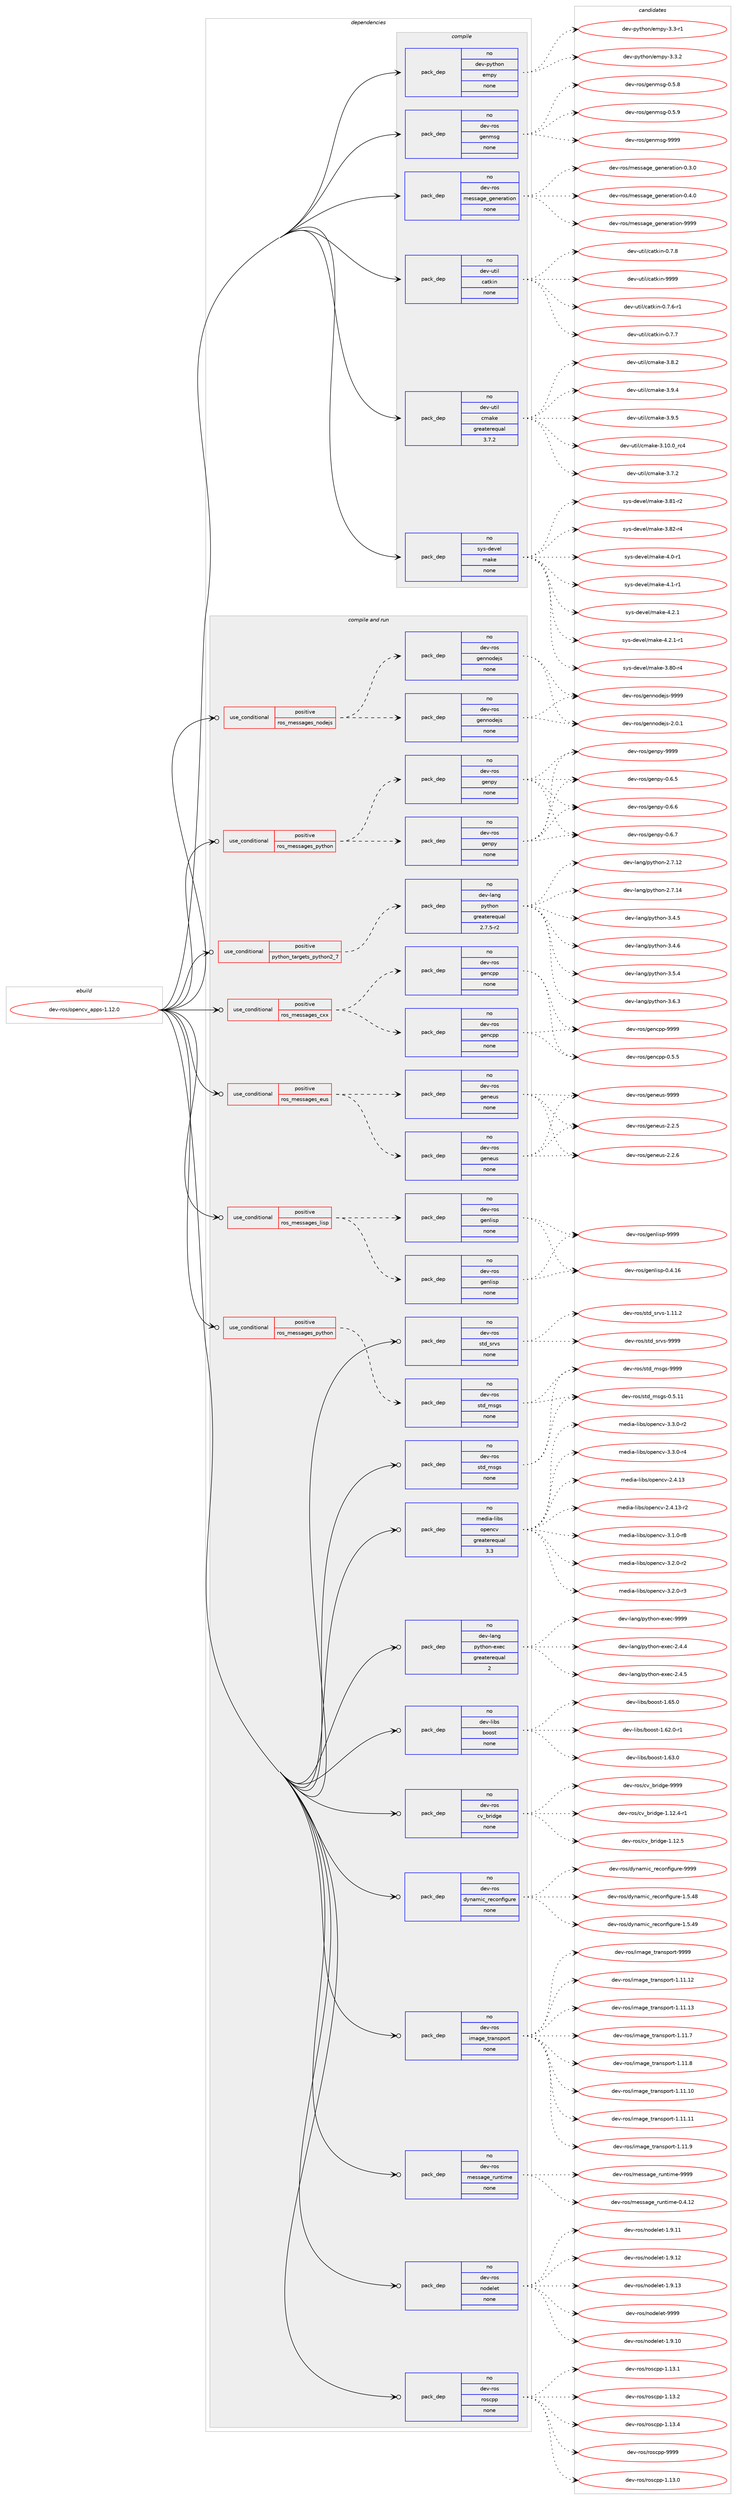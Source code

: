 digraph prolog {

# *************
# Graph options
# *************

newrank=true;
concentrate=true;
compound=true;
graph [rankdir=LR,fontname=Helvetica,fontsize=10,ranksep=1.5];#, ranksep=2.5, nodesep=0.2];
edge  [arrowhead=vee];
node  [fontname=Helvetica,fontsize=10];

# **********
# The ebuild
# **********

subgraph cluster_leftcol {
color=gray;
rank=same;
label=<<i>ebuild</i>>;
id [label="dev-ros/opencv_apps-1.12.0", color=red, width=4, href="../dev-ros/opencv_apps-1.12.0.svg"];
}

# ****************
# The dependencies
# ****************

subgraph cluster_midcol {
color=gray;
label=<<i>dependencies</i>>;
subgraph cluster_compile {
fillcolor="#eeeeee";
style=filled;
label=<<i>compile</i>>;
subgraph pack155883 {
dependency205894 [label=<<TABLE BORDER="0" CELLBORDER="1" CELLSPACING="0" CELLPADDING="4" WIDTH="220"><TR><TD ROWSPAN="6" CELLPADDING="30">pack_dep</TD></TR><TR><TD WIDTH="110">no</TD></TR><TR><TD>dev-python</TD></TR><TR><TD>empy</TD></TR><TR><TD>none</TD></TR><TR><TD></TD></TR></TABLE>>, shape=none, color=blue];
}
id:e -> dependency205894:w [weight=20,style="solid",arrowhead="vee"];
subgraph pack155884 {
dependency205895 [label=<<TABLE BORDER="0" CELLBORDER="1" CELLSPACING="0" CELLPADDING="4" WIDTH="220"><TR><TD ROWSPAN="6" CELLPADDING="30">pack_dep</TD></TR><TR><TD WIDTH="110">no</TD></TR><TR><TD>dev-ros</TD></TR><TR><TD>genmsg</TD></TR><TR><TD>none</TD></TR><TR><TD></TD></TR></TABLE>>, shape=none, color=blue];
}
id:e -> dependency205895:w [weight=20,style="solid",arrowhead="vee"];
subgraph pack155885 {
dependency205896 [label=<<TABLE BORDER="0" CELLBORDER="1" CELLSPACING="0" CELLPADDING="4" WIDTH="220"><TR><TD ROWSPAN="6" CELLPADDING="30">pack_dep</TD></TR><TR><TD WIDTH="110">no</TD></TR><TR><TD>dev-ros</TD></TR><TR><TD>message_generation</TD></TR><TR><TD>none</TD></TR><TR><TD></TD></TR></TABLE>>, shape=none, color=blue];
}
id:e -> dependency205896:w [weight=20,style="solid",arrowhead="vee"];
subgraph pack155886 {
dependency205897 [label=<<TABLE BORDER="0" CELLBORDER="1" CELLSPACING="0" CELLPADDING="4" WIDTH="220"><TR><TD ROWSPAN="6" CELLPADDING="30">pack_dep</TD></TR><TR><TD WIDTH="110">no</TD></TR><TR><TD>dev-util</TD></TR><TR><TD>catkin</TD></TR><TR><TD>none</TD></TR><TR><TD></TD></TR></TABLE>>, shape=none, color=blue];
}
id:e -> dependency205897:w [weight=20,style="solid",arrowhead="vee"];
subgraph pack155887 {
dependency205898 [label=<<TABLE BORDER="0" CELLBORDER="1" CELLSPACING="0" CELLPADDING="4" WIDTH="220"><TR><TD ROWSPAN="6" CELLPADDING="30">pack_dep</TD></TR><TR><TD WIDTH="110">no</TD></TR><TR><TD>dev-util</TD></TR><TR><TD>cmake</TD></TR><TR><TD>greaterequal</TD></TR><TR><TD>3.7.2</TD></TR></TABLE>>, shape=none, color=blue];
}
id:e -> dependency205898:w [weight=20,style="solid",arrowhead="vee"];
subgraph pack155888 {
dependency205899 [label=<<TABLE BORDER="0" CELLBORDER="1" CELLSPACING="0" CELLPADDING="4" WIDTH="220"><TR><TD ROWSPAN="6" CELLPADDING="30">pack_dep</TD></TR><TR><TD WIDTH="110">no</TD></TR><TR><TD>sys-devel</TD></TR><TR><TD>make</TD></TR><TR><TD>none</TD></TR><TR><TD></TD></TR></TABLE>>, shape=none, color=blue];
}
id:e -> dependency205899:w [weight=20,style="solid",arrowhead="vee"];
}
subgraph cluster_compileandrun {
fillcolor="#eeeeee";
style=filled;
label=<<i>compile and run</i>>;
subgraph cond46024 {
dependency205900 [label=<<TABLE BORDER="0" CELLBORDER="1" CELLSPACING="0" CELLPADDING="4"><TR><TD ROWSPAN="3" CELLPADDING="10">use_conditional</TD></TR><TR><TD>positive</TD></TR><TR><TD>python_targets_python2_7</TD></TR></TABLE>>, shape=none, color=red];
subgraph pack155889 {
dependency205901 [label=<<TABLE BORDER="0" CELLBORDER="1" CELLSPACING="0" CELLPADDING="4" WIDTH="220"><TR><TD ROWSPAN="6" CELLPADDING="30">pack_dep</TD></TR><TR><TD WIDTH="110">no</TD></TR><TR><TD>dev-lang</TD></TR><TR><TD>python</TD></TR><TR><TD>greaterequal</TD></TR><TR><TD>2.7.5-r2</TD></TR></TABLE>>, shape=none, color=blue];
}
dependency205900:e -> dependency205901:w [weight=20,style="dashed",arrowhead="vee"];
}
id:e -> dependency205900:w [weight=20,style="solid",arrowhead="odotvee"];
subgraph cond46025 {
dependency205902 [label=<<TABLE BORDER="0" CELLBORDER="1" CELLSPACING="0" CELLPADDING="4"><TR><TD ROWSPAN="3" CELLPADDING="10">use_conditional</TD></TR><TR><TD>positive</TD></TR><TR><TD>ros_messages_cxx</TD></TR></TABLE>>, shape=none, color=red];
subgraph pack155890 {
dependency205903 [label=<<TABLE BORDER="0" CELLBORDER="1" CELLSPACING="0" CELLPADDING="4" WIDTH="220"><TR><TD ROWSPAN="6" CELLPADDING="30">pack_dep</TD></TR><TR><TD WIDTH="110">no</TD></TR><TR><TD>dev-ros</TD></TR><TR><TD>gencpp</TD></TR><TR><TD>none</TD></TR><TR><TD></TD></TR></TABLE>>, shape=none, color=blue];
}
dependency205902:e -> dependency205903:w [weight=20,style="dashed",arrowhead="vee"];
subgraph pack155891 {
dependency205904 [label=<<TABLE BORDER="0" CELLBORDER="1" CELLSPACING="0" CELLPADDING="4" WIDTH="220"><TR><TD ROWSPAN="6" CELLPADDING="30">pack_dep</TD></TR><TR><TD WIDTH="110">no</TD></TR><TR><TD>dev-ros</TD></TR><TR><TD>gencpp</TD></TR><TR><TD>none</TD></TR><TR><TD></TD></TR></TABLE>>, shape=none, color=blue];
}
dependency205902:e -> dependency205904:w [weight=20,style="dashed",arrowhead="vee"];
}
id:e -> dependency205902:w [weight=20,style="solid",arrowhead="odotvee"];
subgraph cond46026 {
dependency205905 [label=<<TABLE BORDER="0" CELLBORDER="1" CELLSPACING="0" CELLPADDING="4"><TR><TD ROWSPAN="3" CELLPADDING="10">use_conditional</TD></TR><TR><TD>positive</TD></TR><TR><TD>ros_messages_eus</TD></TR></TABLE>>, shape=none, color=red];
subgraph pack155892 {
dependency205906 [label=<<TABLE BORDER="0" CELLBORDER="1" CELLSPACING="0" CELLPADDING="4" WIDTH="220"><TR><TD ROWSPAN="6" CELLPADDING="30">pack_dep</TD></TR><TR><TD WIDTH="110">no</TD></TR><TR><TD>dev-ros</TD></TR><TR><TD>geneus</TD></TR><TR><TD>none</TD></TR><TR><TD></TD></TR></TABLE>>, shape=none, color=blue];
}
dependency205905:e -> dependency205906:w [weight=20,style="dashed",arrowhead="vee"];
subgraph pack155893 {
dependency205907 [label=<<TABLE BORDER="0" CELLBORDER="1" CELLSPACING="0" CELLPADDING="4" WIDTH="220"><TR><TD ROWSPAN="6" CELLPADDING="30">pack_dep</TD></TR><TR><TD WIDTH="110">no</TD></TR><TR><TD>dev-ros</TD></TR><TR><TD>geneus</TD></TR><TR><TD>none</TD></TR><TR><TD></TD></TR></TABLE>>, shape=none, color=blue];
}
dependency205905:e -> dependency205907:w [weight=20,style="dashed",arrowhead="vee"];
}
id:e -> dependency205905:w [weight=20,style="solid",arrowhead="odotvee"];
subgraph cond46027 {
dependency205908 [label=<<TABLE BORDER="0" CELLBORDER="1" CELLSPACING="0" CELLPADDING="4"><TR><TD ROWSPAN="3" CELLPADDING="10">use_conditional</TD></TR><TR><TD>positive</TD></TR><TR><TD>ros_messages_lisp</TD></TR></TABLE>>, shape=none, color=red];
subgraph pack155894 {
dependency205909 [label=<<TABLE BORDER="0" CELLBORDER="1" CELLSPACING="0" CELLPADDING="4" WIDTH="220"><TR><TD ROWSPAN="6" CELLPADDING="30">pack_dep</TD></TR><TR><TD WIDTH="110">no</TD></TR><TR><TD>dev-ros</TD></TR><TR><TD>genlisp</TD></TR><TR><TD>none</TD></TR><TR><TD></TD></TR></TABLE>>, shape=none, color=blue];
}
dependency205908:e -> dependency205909:w [weight=20,style="dashed",arrowhead="vee"];
subgraph pack155895 {
dependency205910 [label=<<TABLE BORDER="0" CELLBORDER="1" CELLSPACING="0" CELLPADDING="4" WIDTH="220"><TR><TD ROWSPAN="6" CELLPADDING="30">pack_dep</TD></TR><TR><TD WIDTH="110">no</TD></TR><TR><TD>dev-ros</TD></TR><TR><TD>genlisp</TD></TR><TR><TD>none</TD></TR><TR><TD></TD></TR></TABLE>>, shape=none, color=blue];
}
dependency205908:e -> dependency205910:w [weight=20,style="dashed",arrowhead="vee"];
}
id:e -> dependency205908:w [weight=20,style="solid",arrowhead="odotvee"];
subgraph cond46028 {
dependency205911 [label=<<TABLE BORDER="0" CELLBORDER="1" CELLSPACING="0" CELLPADDING="4"><TR><TD ROWSPAN="3" CELLPADDING="10">use_conditional</TD></TR><TR><TD>positive</TD></TR><TR><TD>ros_messages_nodejs</TD></TR></TABLE>>, shape=none, color=red];
subgraph pack155896 {
dependency205912 [label=<<TABLE BORDER="0" CELLBORDER="1" CELLSPACING="0" CELLPADDING="4" WIDTH="220"><TR><TD ROWSPAN="6" CELLPADDING="30">pack_dep</TD></TR><TR><TD WIDTH="110">no</TD></TR><TR><TD>dev-ros</TD></TR><TR><TD>gennodejs</TD></TR><TR><TD>none</TD></TR><TR><TD></TD></TR></TABLE>>, shape=none, color=blue];
}
dependency205911:e -> dependency205912:w [weight=20,style="dashed",arrowhead="vee"];
subgraph pack155897 {
dependency205913 [label=<<TABLE BORDER="0" CELLBORDER="1" CELLSPACING="0" CELLPADDING="4" WIDTH="220"><TR><TD ROWSPAN="6" CELLPADDING="30">pack_dep</TD></TR><TR><TD WIDTH="110">no</TD></TR><TR><TD>dev-ros</TD></TR><TR><TD>gennodejs</TD></TR><TR><TD>none</TD></TR><TR><TD></TD></TR></TABLE>>, shape=none, color=blue];
}
dependency205911:e -> dependency205913:w [weight=20,style="dashed",arrowhead="vee"];
}
id:e -> dependency205911:w [weight=20,style="solid",arrowhead="odotvee"];
subgraph cond46029 {
dependency205914 [label=<<TABLE BORDER="0" CELLBORDER="1" CELLSPACING="0" CELLPADDING="4"><TR><TD ROWSPAN="3" CELLPADDING="10">use_conditional</TD></TR><TR><TD>positive</TD></TR><TR><TD>ros_messages_python</TD></TR></TABLE>>, shape=none, color=red];
subgraph pack155898 {
dependency205915 [label=<<TABLE BORDER="0" CELLBORDER="1" CELLSPACING="0" CELLPADDING="4" WIDTH="220"><TR><TD ROWSPAN="6" CELLPADDING="30">pack_dep</TD></TR><TR><TD WIDTH="110">no</TD></TR><TR><TD>dev-ros</TD></TR><TR><TD>genpy</TD></TR><TR><TD>none</TD></TR><TR><TD></TD></TR></TABLE>>, shape=none, color=blue];
}
dependency205914:e -> dependency205915:w [weight=20,style="dashed",arrowhead="vee"];
subgraph pack155899 {
dependency205916 [label=<<TABLE BORDER="0" CELLBORDER="1" CELLSPACING="0" CELLPADDING="4" WIDTH="220"><TR><TD ROWSPAN="6" CELLPADDING="30">pack_dep</TD></TR><TR><TD WIDTH="110">no</TD></TR><TR><TD>dev-ros</TD></TR><TR><TD>genpy</TD></TR><TR><TD>none</TD></TR><TR><TD></TD></TR></TABLE>>, shape=none, color=blue];
}
dependency205914:e -> dependency205916:w [weight=20,style="dashed",arrowhead="vee"];
}
id:e -> dependency205914:w [weight=20,style="solid",arrowhead="odotvee"];
subgraph cond46030 {
dependency205917 [label=<<TABLE BORDER="0" CELLBORDER="1" CELLSPACING="0" CELLPADDING="4"><TR><TD ROWSPAN="3" CELLPADDING="10">use_conditional</TD></TR><TR><TD>positive</TD></TR><TR><TD>ros_messages_python</TD></TR></TABLE>>, shape=none, color=red];
subgraph pack155900 {
dependency205918 [label=<<TABLE BORDER="0" CELLBORDER="1" CELLSPACING="0" CELLPADDING="4" WIDTH="220"><TR><TD ROWSPAN="6" CELLPADDING="30">pack_dep</TD></TR><TR><TD WIDTH="110">no</TD></TR><TR><TD>dev-ros</TD></TR><TR><TD>std_msgs</TD></TR><TR><TD>none</TD></TR><TR><TD></TD></TR></TABLE>>, shape=none, color=blue];
}
dependency205917:e -> dependency205918:w [weight=20,style="dashed",arrowhead="vee"];
}
id:e -> dependency205917:w [weight=20,style="solid",arrowhead="odotvee"];
subgraph pack155901 {
dependency205919 [label=<<TABLE BORDER="0" CELLBORDER="1" CELLSPACING="0" CELLPADDING="4" WIDTH="220"><TR><TD ROWSPAN="6" CELLPADDING="30">pack_dep</TD></TR><TR><TD WIDTH="110">no</TD></TR><TR><TD>dev-lang</TD></TR><TR><TD>python-exec</TD></TR><TR><TD>greaterequal</TD></TR><TR><TD>2</TD></TR></TABLE>>, shape=none, color=blue];
}
id:e -> dependency205919:w [weight=20,style="solid",arrowhead="odotvee"];
subgraph pack155902 {
dependency205920 [label=<<TABLE BORDER="0" CELLBORDER="1" CELLSPACING="0" CELLPADDING="4" WIDTH="220"><TR><TD ROWSPAN="6" CELLPADDING="30">pack_dep</TD></TR><TR><TD WIDTH="110">no</TD></TR><TR><TD>dev-libs</TD></TR><TR><TD>boost</TD></TR><TR><TD>none</TD></TR><TR><TD></TD></TR></TABLE>>, shape=none, color=blue];
}
id:e -> dependency205920:w [weight=20,style="solid",arrowhead="odotvee"];
subgraph pack155903 {
dependency205921 [label=<<TABLE BORDER="0" CELLBORDER="1" CELLSPACING="0" CELLPADDING="4" WIDTH="220"><TR><TD ROWSPAN="6" CELLPADDING="30">pack_dep</TD></TR><TR><TD WIDTH="110">no</TD></TR><TR><TD>dev-ros</TD></TR><TR><TD>cv_bridge</TD></TR><TR><TD>none</TD></TR><TR><TD></TD></TR></TABLE>>, shape=none, color=blue];
}
id:e -> dependency205921:w [weight=20,style="solid",arrowhead="odotvee"];
subgraph pack155904 {
dependency205922 [label=<<TABLE BORDER="0" CELLBORDER="1" CELLSPACING="0" CELLPADDING="4" WIDTH="220"><TR><TD ROWSPAN="6" CELLPADDING="30">pack_dep</TD></TR><TR><TD WIDTH="110">no</TD></TR><TR><TD>dev-ros</TD></TR><TR><TD>dynamic_reconfigure</TD></TR><TR><TD>none</TD></TR><TR><TD></TD></TR></TABLE>>, shape=none, color=blue];
}
id:e -> dependency205922:w [weight=20,style="solid",arrowhead="odotvee"];
subgraph pack155905 {
dependency205923 [label=<<TABLE BORDER="0" CELLBORDER="1" CELLSPACING="0" CELLPADDING="4" WIDTH="220"><TR><TD ROWSPAN="6" CELLPADDING="30">pack_dep</TD></TR><TR><TD WIDTH="110">no</TD></TR><TR><TD>dev-ros</TD></TR><TR><TD>image_transport</TD></TR><TR><TD>none</TD></TR><TR><TD></TD></TR></TABLE>>, shape=none, color=blue];
}
id:e -> dependency205923:w [weight=20,style="solid",arrowhead="odotvee"];
subgraph pack155906 {
dependency205924 [label=<<TABLE BORDER="0" CELLBORDER="1" CELLSPACING="0" CELLPADDING="4" WIDTH="220"><TR><TD ROWSPAN="6" CELLPADDING="30">pack_dep</TD></TR><TR><TD WIDTH="110">no</TD></TR><TR><TD>dev-ros</TD></TR><TR><TD>message_runtime</TD></TR><TR><TD>none</TD></TR><TR><TD></TD></TR></TABLE>>, shape=none, color=blue];
}
id:e -> dependency205924:w [weight=20,style="solid",arrowhead="odotvee"];
subgraph pack155907 {
dependency205925 [label=<<TABLE BORDER="0" CELLBORDER="1" CELLSPACING="0" CELLPADDING="4" WIDTH="220"><TR><TD ROWSPAN="6" CELLPADDING="30">pack_dep</TD></TR><TR><TD WIDTH="110">no</TD></TR><TR><TD>dev-ros</TD></TR><TR><TD>nodelet</TD></TR><TR><TD>none</TD></TR><TR><TD></TD></TR></TABLE>>, shape=none, color=blue];
}
id:e -> dependency205925:w [weight=20,style="solid",arrowhead="odotvee"];
subgraph pack155908 {
dependency205926 [label=<<TABLE BORDER="0" CELLBORDER="1" CELLSPACING="0" CELLPADDING="4" WIDTH="220"><TR><TD ROWSPAN="6" CELLPADDING="30">pack_dep</TD></TR><TR><TD WIDTH="110">no</TD></TR><TR><TD>dev-ros</TD></TR><TR><TD>roscpp</TD></TR><TR><TD>none</TD></TR><TR><TD></TD></TR></TABLE>>, shape=none, color=blue];
}
id:e -> dependency205926:w [weight=20,style="solid",arrowhead="odotvee"];
subgraph pack155909 {
dependency205927 [label=<<TABLE BORDER="0" CELLBORDER="1" CELLSPACING="0" CELLPADDING="4" WIDTH="220"><TR><TD ROWSPAN="6" CELLPADDING="30">pack_dep</TD></TR><TR><TD WIDTH="110">no</TD></TR><TR><TD>dev-ros</TD></TR><TR><TD>std_msgs</TD></TR><TR><TD>none</TD></TR><TR><TD></TD></TR></TABLE>>, shape=none, color=blue];
}
id:e -> dependency205927:w [weight=20,style="solid",arrowhead="odotvee"];
subgraph pack155910 {
dependency205928 [label=<<TABLE BORDER="0" CELLBORDER="1" CELLSPACING="0" CELLPADDING="4" WIDTH="220"><TR><TD ROWSPAN="6" CELLPADDING="30">pack_dep</TD></TR><TR><TD WIDTH="110">no</TD></TR><TR><TD>dev-ros</TD></TR><TR><TD>std_srvs</TD></TR><TR><TD>none</TD></TR><TR><TD></TD></TR></TABLE>>, shape=none, color=blue];
}
id:e -> dependency205928:w [weight=20,style="solid",arrowhead="odotvee"];
subgraph pack155911 {
dependency205929 [label=<<TABLE BORDER="0" CELLBORDER="1" CELLSPACING="0" CELLPADDING="4" WIDTH="220"><TR><TD ROWSPAN="6" CELLPADDING="30">pack_dep</TD></TR><TR><TD WIDTH="110">no</TD></TR><TR><TD>media-libs</TD></TR><TR><TD>opencv</TD></TR><TR><TD>greaterequal</TD></TR><TR><TD>3.3</TD></TR></TABLE>>, shape=none, color=blue];
}
id:e -> dependency205929:w [weight=20,style="solid",arrowhead="odotvee"];
}
subgraph cluster_run {
fillcolor="#eeeeee";
style=filled;
label=<<i>run</i>>;
}
}

# **************
# The candidates
# **************

subgraph cluster_choices {
rank=same;
color=gray;
label=<<i>candidates</i>>;

subgraph choice155883 {
color=black;
nodesep=1;
choice1001011184511212111610411111047101109112121455146514511449 [label="dev-python/empy-3.3-r1", color=red, width=4,href="../dev-python/empy-3.3-r1.svg"];
choice1001011184511212111610411111047101109112121455146514650 [label="dev-python/empy-3.3.2", color=red, width=4,href="../dev-python/empy-3.3.2.svg"];
dependency205894:e -> choice1001011184511212111610411111047101109112121455146514511449:w [style=dotted,weight="100"];
dependency205894:e -> choice1001011184511212111610411111047101109112121455146514650:w [style=dotted,weight="100"];
}
subgraph choice155884 {
color=black;
nodesep=1;
choice1001011184511411111547103101110109115103454846534656 [label="dev-ros/genmsg-0.5.8", color=red, width=4,href="../dev-ros/genmsg-0.5.8.svg"];
choice1001011184511411111547103101110109115103454846534657 [label="dev-ros/genmsg-0.5.9", color=red, width=4,href="../dev-ros/genmsg-0.5.9.svg"];
choice10010111845114111115471031011101091151034557575757 [label="dev-ros/genmsg-9999", color=red, width=4,href="../dev-ros/genmsg-9999.svg"];
dependency205895:e -> choice1001011184511411111547103101110109115103454846534656:w [style=dotted,weight="100"];
dependency205895:e -> choice1001011184511411111547103101110109115103454846534657:w [style=dotted,weight="100"];
dependency205895:e -> choice10010111845114111115471031011101091151034557575757:w [style=dotted,weight="100"];
}
subgraph choice155885 {
color=black;
nodesep=1;
choice1001011184511411111547109101115115971031019510310111010111497116105111110454846514648 [label="dev-ros/message_generation-0.3.0", color=red, width=4,href="../dev-ros/message_generation-0.3.0.svg"];
choice1001011184511411111547109101115115971031019510310111010111497116105111110454846524648 [label="dev-ros/message_generation-0.4.0", color=red, width=4,href="../dev-ros/message_generation-0.4.0.svg"];
choice10010111845114111115471091011151159710310195103101110101114971161051111104557575757 [label="dev-ros/message_generation-9999", color=red, width=4,href="../dev-ros/message_generation-9999.svg"];
dependency205896:e -> choice1001011184511411111547109101115115971031019510310111010111497116105111110454846514648:w [style=dotted,weight="100"];
dependency205896:e -> choice1001011184511411111547109101115115971031019510310111010111497116105111110454846524648:w [style=dotted,weight="100"];
dependency205896:e -> choice10010111845114111115471091011151159710310195103101110101114971161051111104557575757:w [style=dotted,weight="100"];
}
subgraph choice155886 {
color=black;
nodesep=1;
choice100101118451171161051084799971161071051104548465546544511449 [label="dev-util/catkin-0.7.6-r1", color=red, width=4,href="../dev-util/catkin-0.7.6-r1.svg"];
choice10010111845117116105108479997116107105110454846554655 [label="dev-util/catkin-0.7.7", color=red, width=4,href="../dev-util/catkin-0.7.7.svg"];
choice10010111845117116105108479997116107105110454846554656 [label="dev-util/catkin-0.7.8", color=red, width=4,href="../dev-util/catkin-0.7.8.svg"];
choice100101118451171161051084799971161071051104557575757 [label="dev-util/catkin-9999", color=red, width=4,href="../dev-util/catkin-9999.svg"];
dependency205897:e -> choice100101118451171161051084799971161071051104548465546544511449:w [style=dotted,weight="100"];
dependency205897:e -> choice10010111845117116105108479997116107105110454846554655:w [style=dotted,weight="100"];
dependency205897:e -> choice10010111845117116105108479997116107105110454846554656:w [style=dotted,weight="100"];
dependency205897:e -> choice100101118451171161051084799971161071051104557575757:w [style=dotted,weight="100"];
}
subgraph choice155887 {
color=black;
nodesep=1;
choice1001011184511711610510847991099710710145514649484648951149952 [label="dev-util/cmake-3.10.0_rc4", color=red, width=4,href="../dev-util/cmake-3.10.0_rc4.svg"];
choice10010111845117116105108479910997107101455146554650 [label="dev-util/cmake-3.7.2", color=red, width=4,href="../dev-util/cmake-3.7.2.svg"];
choice10010111845117116105108479910997107101455146564650 [label="dev-util/cmake-3.8.2", color=red, width=4,href="../dev-util/cmake-3.8.2.svg"];
choice10010111845117116105108479910997107101455146574652 [label="dev-util/cmake-3.9.4", color=red, width=4,href="../dev-util/cmake-3.9.4.svg"];
choice10010111845117116105108479910997107101455146574653 [label="dev-util/cmake-3.9.5", color=red, width=4,href="../dev-util/cmake-3.9.5.svg"];
dependency205898:e -> choice1001011184511711610510847991099710710145514649484648951149952:w [style=dotted,weight="100"];
dependency205898:e -> choice10010111845117116105108479910997107101455146554650:w [style=dotted,weight="100"];
dependency205898:e -> choice10010111845117116105108479910997107101455146564650:w [style=dotted,weight="100"];
dependency205898:e -> choice10010111845117116105108479910997107101455146574652:w [style=dotted,weight="100"];
dependency205898:e -> choice10010111845117116105108479910997107101455146574653:w [style=dotted,weight="100"];
}
subgraph choice155888 {
color=black;
nodesep=1;
choice11512111545100101118101108471099710710145514656484511452 [label="sys-devel/make-3.80-r4", color=red, width=4,href="../sys-devel/make-3.80-r4.svg"];
choice11512111545100101118101108471099710710145514656494511450 [label="sys-devel/make-3.81-r2", color=red, width=4,href="../sys-devel/make-3.81-r2.svg"];
choice11512111545100101118101108471099710710145514656504511452 [label="sys-devel/make-3.82-r4", color=red, width=4,href="../sys-devel/make-3.82-r4.svg"];
choice115121115451001011181011084710997107101455246484511449 [label="sys-devel/make-4.0-r1", color=red, width=4,href="../sys-devel/make-4.0-r1.svg"];
choice115121115451001011181011084710997107101455246494511449 [label="sys-devel/make-4.1-r1", color=red, width=4,href="../sys-devel/make-4.1-r1.svg"];
choice115121115451001011181011084710997107101455246504649 [label="sys-devel/make-4.2.1", color=red, width=4,href="../sys-devel/make-4.2.1.svg"];
choice1151211154510010111810110847109971071014552465046494511449 [label="sys-devel/make-4.2.1-r1", color=red, width=4,href="../sys-devel/make-4.2.1-r1.svg"];
dependency205899:e -> choice11512111545100101118101108471099710710145514656484511452:w [style=dotted,weight="100"];
dependency205899:e -> choice11512111545100101118101108471099710710145514656494511450:w [style=dotted,weight="100"];
dependency205899:e -> choice11512111545100101118101108471099710710145514656504511452:w [style=dotted,weight="100"];
dependency205899:e -> choice115121115451001011181011084710997107101455246484511449:w [style=dotted,weight="100"];
dependency205899:e -> choice115121115451001011181011084710997107101455246494511449:w [style=dotted,weight="100"];
dependency205899:e -> choice115121115451001011181011084710997107101455246504649:w [style=dotted,weight="100"];
dependency205899:e -> choice1151211154510010111810110847109971071014552465046494511449:w [style=dotted,weight="100"];
}
subgraph choice155889 {
color=black;
nodesep=1;
choice10010111845108971101034711212111610411111045504655464950 [label="dev-lang/python-2.7.12", color=red, width=4,href="../dev-lang/python-2.7.12.svg"];
choice10010111845108971101034711212111610411111045504655464952 [label="dev-lang/python-2.7.14", color=red, width=4,href="../dev-lang/python-2.7.14.svg"];
choice100101118451089711010347112121116104111110455146524653 [label="dev-lang/python-3.4.5", color=red, width=4,href="../dev-lang/python-3.4.5.svg"];
choice100101118451089711010347112121116104111110455146524654 [label="dev-lang/python-3.4.6", color=red, width=4,href="../dev-lang/python-3.4.6.svg"];
choice100101118451089711010347112121116104111110455146534652 [label="dev-lang/python-3.5.4", color=red, width=4,href="../dev-lang/python-3.5.4.svg"];
choice100101118451089711010347112121116104111110455146544651 [label="dev-lang/python-3.6.3", color=red, width=4,href="../dev-lang/python-3.6.3.svg"];
dependency205901:e -> choice10010111845108971101034711212111610411111045504655464950:w [style=dotted,weight="100"];
dependency205901:e -> choice10010111845108971101034711212111610411111045504655464952:w [style=dotted,weight="100"];
dependency205901:e -> choice100101118451089711010347112121116104111110455146524653:w [style=dotted,weight="100"];
dependency205901:e -> choice100101118451089711010347112121116104111110455146524654:w [style=dotted,weight="100"];
dependency205901:e -> choice100101118451089711010347112121116104111110455146534652:w [style=dotted,weight="100"];
dependency205901:e -> choice100101118451089711010347112121116104111110455146544651:w [style=dotted,weight="100"];
}
subgraph choice155890 {
color=black;
nodesep=1;
choice100101118451141111154710310111099112112454846534653 [label="dev-ros/gencpp-0.5.5", color=red, width=4,href="../dev-ros/gencpp-0.5.5.svg"];
choice1001011184511411111547103101110991121124557575757 [label="dev-ros/gencpp-9999", color=red, width=4,href="../dev-ros/gencpp-9999.svg"];
dependency205903:e -> choice100101118451141111154710310111099112112454846534653:w [style=dotted,weight="100"];
dependency205903:e -> choice1001011184511411111547103101110991121124557575757:w [style=dotted,weight="100"];
}
subgraph choice155891 {
color=black;
nodesep=1;
choice100101118451141111154710310111099112112454846534653 [label="dev-ros/gencpp-0.5.5", color=red, width=4,href="../dev-ros/gencpp-0.5.5.svg"];
choice1001011184511411111547103101110991121124557575757 [label="dev-ros/gencpp-9999", color=red, width=4,href="../dev-ros/gencpp-9999.svg"];
dependency205904:e -> choice100101118451141111154710310111099112112454846534653:w [style=dotted,weight="100"];
dependency205904:e -> choice1001011184511411111547103101110991121124557575757:w [style=dotted,weight="100"];
}
subgraph choice155892 {
color=black;
nodesep=1;
choice1001011184511411111547103101110101117115455046504653 [label="dev-ros/geneus-2.2.5", color=red, width=4,href="../dev-ros/geneus-2.2.5.svg"];
choice1001011184511411111547103101110101117115455046504654 [label="dev-ros/geneus-2.2.6", color=red, width=4,href="../dev-ros/geneus-2.2.6.svg"];
choice10010111845114111115471031011101011171154557575757 [label="dev-ros/geneus-9999", color=red, width=4,href="../dev-ros/geneus-9999.svg"];
dependency205906:e -> choice1001011184511411111547103101110101117115455046504653:w [style=dotted,weight="100"];
dependency205906:e -> choice1001011184511411111547103101110101117115455046504654:w [style=dotted,weight="100"];
dependency205906:e -> choice10010111845114111115471031011101011171154557575757:w [style=dotted,weight="100"];
}
subgraph choice155893 {
color=black;
nodesep=1;
choice1001011184511411111547103101110101117115455046504653 [label="dev-ros/geneus-2.2.5", color=red, width=4,href="../dev-ros/geneus-2.2.5.svg"];
choice1001011184511411111547103101110101117115455046504654 [label="dev-ros/geneus-2.2.6", color=red, width=4,href="../dev-ros/geneus-2.2.6.svg"];
choice10010111845114111115471031011101011171154557575757 [label="dev-ros/geneus-9999", color=red, width=4,href="../dev-ros/geneus-9999.svg"];
dependency205907:e -> choice1001011184511411111547103101110101117115455046504653:w [style=dotted,weight="100"];
dependency205907:e -> choice1001011184511411111547103101110101117115455046504654:w [style=dotted,weight="100"];
dependency205907:e -> choice10010111845114111115471031011101011171154557575757:w [style=dotted,weight="100"];
}
subgraph choice155894 {
color=black;
nodesep=1;
choice100101118451141111154710310111010810511511245484652464954 [label="dev-ros/genlisp-0.4.16", color=red, width=4,href="../dev-ros/genlisp-0.4.16.svg"];
choice10010111845114111115471031011101081051151124557575757 [label="dev-ros/genlisp-9999", color=red, width=4,href="../dev-ros/genlisp-9999.svg"];
dependency205909:e -> choice100101118451141111154710310111010810511511245484652464954:w [style=dotted,weight="100"];
dependency205909:e -> choice10010111845114111115471031011101081051151124557575757:w [style=dotted,weight="100"];
}
subgraph choice155895 {
color=black;
nodesep=1;
choice100101118451141111154710310111010810511511245484652464954 [label="dev-ros/genlisp-0.4.16", color=red, width=4,href="../dev-ros/genlisp-0.4.16.svg"];
choice10010111845114111115471031011101081051151124557575757 [label="dev-ros/genlisp-9999", color=red, width=4,href="../dev-ros/genlisp-9999.svg"];
dependency205910:e -> choice100101118451141111154710310111010810511511245484652464954:w [style=dotted,weight="100"];
dependency205910:e -> choice10010111845114111115471031011101081051151124557575757:w [style=dotted,weight="100"];
}
subgraph choice155896 {
color=black;
nodesep=1;
choice1001011184511411111547103101110110111100101106115455046484649 [label="dev-ros/gennodejs-2.0.1", color=red, width=4,href="../dev-ros/gennodejs-2.0.1.svg"];
choice10010111845114111115471031011101101111001011061154557575757 [label="dev-ros/gennodejs-9999", color=red, width=4,href="../dev-ros/gennodejs-9999.svg"];
dependency205912:e -> choice1001011184511411111547103101110110111100101106115455046484649:w [style=dotted,weight="100"];
dependency205912:e -> choice10010111845114111115471031011101101111001011061154557575757:w [style=dotted,weight="100"];
}
subgraph choice155897 {
color=black;
nodesep=1;
choice1001011184511411111547103101110110111100101106115455046484649 [label="dev-ros/gennodejs-2.0.1", color=red, width=4,href="../dev-ros/gennodejs-2.0.1.svg"];
choice10010111845114111115471031011101101111001011061154557575757 [label="dev-ros/gennodejs-9999", color=red, width=4,href="../dev-ros/gennodejs-9999.svg"];
dependency205913:e -> choice1001011184511411111547103101110110111100101106115455046484649:w [style=dotted,weight="100"];
dependency205913:e -> choice10010111845114111115471031011101101111001011061154557575757:w [style=dotted,weight="100"];
}
subgraph choice155898 {
color=black;
nodesep=1;
choice1001011184511411111547103101110112121454846544653 [label="dev-ros/genpy-0.6.5", color=red, width=4,href="../dev-ros/genpy-0.6.5.svg"];
choice1001011184511411111547103101110112121454846544654 [label="dev-ros/genpy-0.6.6", color=red, width=4,href="../dev-ros/genpy-0.6.6.svg"];
choice1001011184511411111547103101110112121454846544655 [label="dev-ros/genpy-0.6.7", color=red, width=4,href="../dev-ros/genpy-0.6.7.svg"];
choice10010111845114111115471031011101121214557575757 [label="dev-ros/genpy-9999", color=red, width=4,href="../dev-ros/genpy-9999.svg"];
dependency205915:e -> choice1001011184511411111547103101110112121454846544653:w [style=dotted,weight="100"];
dependency205915:e -> choice1001011184511411111547103101110112121454846544654:w [style=dotted,weight="100"];
dependency205915:e -> choice1001011184511411111547103101110112121454846544655:w [style=dotted,weight="100"];
dependency205915:e -> choice10010111845114111115471031011101121214557575757:w [style=dotted,weight="100"];
}
subgraph choice155899 {
color=black;
nodesep=1;
choice1001011184511411111547103101110112121454846544653 [label="dev-ros/genpy-0.6.5", color=red, width=4,href="../dev-ros/genpy-0.6.5.svg"];
choice1001011184511411111547103101110112121454846544654 [label="dev-ros/genpy-0.6.6", color=red, width=4,href="../dev-ros/genpy-0.6.6.svg"];
choice1001011184511411111547103101110112121454846544655 [label="dev-ros/genpy-0.6.7", color=red, width=4,href="../dev-ros/genpy-0.6.7.svg"];
choice10010111845114111115471031011101121214557575757 [label="dev-ros/genpy-9999", color=red, width=4,href="../dev-ros/genpy-9999.svg"];
dependency205916:e -> choice1001011184511411111547103101110112121454846544653:w [style=dotted,weight="100"];
dependency205916:e -> choice1001011184511411111547103101110112121454846544654:w [style=dotted,weight="100"];
dependency205916:e -> choice1001011184511411111547103101110112121454846544655:w [style=dotted,weight="100"];
dependency205916:e -> choice10010111845114111115471031011101121214557575757:w [style=dotted,weight="100"];
}
subgraph choice155900 {
color=black;
nodesep=1;
choice10010111845114111115471151161009510911510311545484653464949 [label="dev-ros/std_msgs-0.5.11", color=red, width=4,href="../dev-ros/std_msgs-0.5.11.svg"];
choice1001011184511411111547115116100951091151031154557575757 [label="dev-ros/std_msgs-9999", color=red, width=4,href="../dev-ros/std_msgs-9999.svg"];
dependency205918:e -> choice10010111845114111115471151161009510911510311545484653464949:w [style=dotted,weight="100"];
dependency205918:e -> choice1001011184511411111547115116100951091151031154557575757:w [style=dotted,weight="100"];
}
subgraph choice155901 {
color=black;
nodesep=1;
choice1001011184510897110103471121211161041111104510112010199455046524652 [label="dev-lang/python-exec-2.4.4", color=red, width=4,href="../dev-lang/python-exec-2.4.4.svg"];
choice1001011184510897110103471121211161041111104510112010199455046524653 [label="dev-lang/python-exec-2.4.5", color=red, width=4,href="../dev-lang/python-exec-2.4.5.svg"];
choice10010111845108971101034711212111610411111045101120101994557575757 [label="dev-lang/python-exec-9999", color=red, width=4,href="../dev-lang/python-exec-9999.svg"];
dependency205919:e -> choice1001011184510897110103471121211161041111104510112010199455046524652:w [style=dotted,weight="100"];
dependency205919:e -> choice1001011184510897110103471121211161041111104510112010199455046524653:w [style=dotted,weight="100"];
dependency205919:e -> choice10010111845108971101034711212111610411111045101120101994557575757:w [style=dotted,weight="100"];
}
subgraph choice155902 {
color=black;
nodesep=1;
choice10010111845108105981154798111111115116454946545046484511449 [label="dev-libs/boost-1.62.0-r1", color=red, width=4,href="../dev-libs/boost-1.62.0-r1.svg"];
choice1001011184510810598115479811111111511645494654514648 [label="dev-libs/boost-1.63.0", color=red, width=4,href="../dev-libs/boost-1.63.0.svg"];
choice1001011184510810598115479811111111511645494654534648 [label="dev-libs/boost-1.65.0", color=red, width=4,href="../dev-libs/boost-1.65.0.svg"];
dependency205920:e -> choice10010111845108105981154798111111115116454946545046484511449:w [style=dotted,weight="100"];
dependency205920:e -> choice1001011184510810598115479811111111511645494654514648:w [style=dotted,weight="100"];
dependency205920:e -> choice1001011184510810598115479811111111511645494654534648:w [style=dotted,weight="100"];
}
subgraph choice155903 {
color=black;
nodesep=1;
choice1001011184511411111547991189598114105100103101454946495046524511449 [label="dev-ros/cv_bridge-1.12.4-r1", color=red, width=4,href="../dev-ros/cv_bridge-1.12.4-r1.svg"];
choice100101118451141111154799118959811410510010310145494649504653 [label="dev-ros/cv_bridge-1.12.5", color=red, width=4,href="../dev-ros/cv_bridge-1.12.5.svg"];
choice10010111845114111115479911895981141051001031014557575757 [label="dev-ros/cv_bridge-9999", color=red, width=4,href="../dev-ros/cv_bridge-9999.svg"];
dependency205921:e -> choice1001011184511411111547991189598114105100103101454946495046524511449:w [style=dotted,weight="100"];
dependency205921:e -> choice100101118451141111154799118959811410510010310145494649504653:w [style=dotted,weight="100"];
dependency205921:e -> choice10010111845114111115479911895981141051001031014557575757:w [style=dotted,weight="100"];
}
subgraph choice155904 {
color=black;
nodesep=1;
choice10010111845114111115471001211109710910599951141019911111010210510311711410145494653465256 [label="dev-ros/dynamic_reconfigure-1.5.48", color=red, width=4,href="../dev-ros/dynamic_reconfigure-1.5.48.svg"];
choice10010111845114111115471001211109710910599951141019911111010210510311711410145494653465257 [label="dev-ros/dynamic_reconfigure-1.5.49", color=red, width=4,href="../dev-ros/dynamic_reconfigure-1.5.49.svg"];
choice1001011184511411111547100121110971091059995114101991111101021051031171141014557575757 [label="dev-ros/dynamic_reconfigure-9999", color=red, width=4,href="../dev-ros/dynamic_reconfigure-9999.svg"];
dependency205922:e -> choice10010111845114111115471001211109710910599951141019911111010210510311711410145494653465256:w [style=dotted,weight="100"];
dependency205922:e -> choice10010111845114111115471001211109710910599951141019911111010210510311711410145494653465257:w [style=dotted,weight="100"];
dependency205922:e -> choice1001011184511411111547100121110971091059995114101991111101021051031171141014557575757:w [style=dotted,weight="100"];
}
subgraph choice155905 {
color=black;
nodesep=1;
choice10010111845114111115471051099710310195116114971101151121111141164549464949464948 [label="dev-ros/image_transport-1.11.10", color=red, width=4,href="../dev-ros/image_transport-1.11.10.svg"];
choice10010111845114111115471051099710310195116114971101151121111141164549464949464949 [label="dev-ros/image_transport-1.11.11", color=red, width=4,href="../dev-ros/image_transport-1.11.11.svg"];
choice10010111845114111115471051099710310195116114971101151121111141164549464949464950 [label="dev-ros/image_transport-1.11.12", color=red, width=4,href="../dev-ros/image_transport-1.11.12.svg"];
choice10010111845114111115471051099710310195116114971101151121111141164549464949464951 [label="dev-ros/image_transport-1.11.13", color=red, width=4,href="../dev-ros/image_transport-1.11.13.svg"];
choice100101118451141111154710510997103101951161149711011511211111411645494649494655 [label="dev-ros/image_transport-1.11.7", color=red, width=4,href="../dev-ros/image_transport-1.11.7.svg"];
choice100101118451141111154710510997103101951161149711011511211111411645494649494656 [label="dev-ros/image_transport-1.11.8", color=red, width=4,href="../dev-ros/image_transport-1.11.8.svg"];
choice100101118451141111154710510997103101951161149711011511211111411645494649494657 [label="dev-ros/image_transport-1.11.9", color=red, width=4,href="../dev-ros/image_transport-1.11.9.svg"];
choice10010111845114111115471051099710310195116114971101151121111141164557575757 [label="dev-ros/image_transport-9999", color=red, width=4,href="../dev-ros/image_transport-9999.svg"];
dependency205923:e -> choice10010111845114111115471051099710310195116114971101151121111141164549464949464948:w [style=dotted,weight="100"];
dependency205923:e -> choice10010111845114111115471051099710310195116114971101151121111141164549464949464949:w [style=dotted,weight="100"];
dependency205923:e -> choice10010111845114111115471051099710310195116114971101151121111141164549464949464950:w [style=dotted,weight="100"];
dependency205923:e -> choice10010111845114111115471051099710310195116114971101151121111141164549464949464951:w [style=dotted,weight="100"];
dependency205923:e -> choice100101118451141111154710510997103101951161149711011511211111411645494649494655:w [style=dotted,weight="100"];
dependency205923:e -> choice100101118451141111154710510997103101951161149711011511211111411645494649494656:w [style=dotted,weight="100"];
dependency205923:e -> choice100101118451141111154710510997103101951161149711011511211111411645494649494657:w [style=dotted,weight="100"];
dependency205923:e -> choice10010111845114111115471051099710310195116114971101151121111141164557575757:w [style=dotted,weight="100"];
}
subgraph choice155906 {
color=black;
nodesep=1;
choice1001011184511411111547109101115115971031019511411711011610510910145484652464950 [label="dev-ros/message_runtime-0.4.12", color=red, width=4,href="../dev-ros/message_runtime-0.4.12.svg"];
choice100101118451141111154710910111511597103101951141171101161051091014557575757 [label="dev-ros/message_runtime-9999", color=red, width=4,href="../dev-ros/message_runtime-9999.svg"];
dependency205924:e -> choice1001011184511411111547109101115115971031019511411711011610510910145484652464950:w [style=dotted,weight="100"];
dependency205924:e -> choice100101118451141111154710910111511597103101951141171101161051091014557575757:w [style=dotted,weight="100"];
}
subgraph choice155907 {
color=black;
nodesep=1;
choice100101118451141111154711011110010110810111645494657464948 [label="dev-ros/nodelet-1.9.10", color=red, width=4,href="../dev-ros/nodelet-1.9.10.svg"];
choice100101118451141111154711011110010110810111645494657464949 [label="dev-ros/nodelet-1.9.11", color=red, width=4,href="../dev-ros/nodelet-1.9.11.svg"];
choice100101118451141111154711011110010110810111645494657464950 [label="dev-ros/nodelet-1.9.12", color=red, width=4,href="../dev-ros/nodelet-1.9.12.svg"];
choice100101118451141111154711011110010110810111645494657464951 [label="dev-ros/nodelet-1.9.13", color=red, width=4,href="../dev-ros/nodelet-1.9.13.svg"];
choice10010111845114111115471101111001011081011164557575757 [label="dev-ros/nodelet-9999", color=red, width=4,href="../dev-ros/nodelet-9999.svg"];
dependency205925:e -> choice100101118451141111154711011110010110810111645494657464948:w [style=dotted,weight="100"];
dependency205925:e -> choice100101118451141111154711011110010110810111645494657464949:w [style=dotted,weight="100"];
dependency205925:e -> choice100101118451141111154711011110010110810111645494657464950:w [style=dotted,weight="100"];
dependency205925:e -> choice100101118451141111154711011110010110810111645494657464951:w [style=dotted,weight="100"];
dependency205925:e -> choice10010111845114111115471101111001011081011164557575757:w [style=dotted,weight="100"];
}
subgraph choice155908 {
color=black;
nodesep=1;
choice10010111845114111115471141111159911211245494649514648 [label="dev-ros/roscpp-1.13.0", color=red, width=4,href="../dev-ros/roscpp-1.13.0.svg"];
choice10010111845114111115471141111159911211245494649514649 [label="dev-ros/roscpp-1.13.1", color=red, width=4,href="../dev-ros/roscpp-1.13.1.svg"];
choice10010111845114111115471141111159911211245494649514650 [label="dev-ros/roscpp-1.13.2", color=red, width=4,href="../dev-ros/roscpp-1.13.2.svg"];
choice10010111845114111115471141111159911211245494649514652 [label="dev-ros/roscpp-1.13.4", color=red, width=4,href="../dev-ros/roscpp-1.13.4.svg"];
choice1001011184511411111547114111115991121124557575757 [label="dev-ros/roscpp-9999", color=red, width=4,href="../dev-ros/roscpp-9999.svg"];
dependency205926:e -> choice10010111845114111115471141111159911211245494649514648:w [style=dotted,weight="100"];
dependency205926:e -> choice10010111845114111115471141111159911211245494649514649:w [style=dotted,weight="100"];
dependency205926:e -> choice10010111845114111115471141111159911211245494649514650:w [style=dotted,weight="100"];
dependency205926:e -> choice10010111845114111115471141111159911211245494649514652:w [style=dotted,weight="100"];
dependency205926:e -> choice1001011184511411111547114111115991121124557575757:w [style=dotted,weight="100"];
}
subgraph choice155909 {
color=black;
nodesep=1;
choice10010111845114111115471151161009510911510311545484653464949 [label="dev-ros/std_msgs-0.5.11", color=red, width=4,href="../dev-ros/std_msgs-0.5.11.svg"];
choice1001011184511411111547115116100951091151031154557575757 [label="dev-ros/std_msgs-9999", color=red, width=4,href="../dev-ros/std_msgs-9999.svg"];
dependency205927:e -> choice10010111845114111115471151161009510911510311545484653464949:w [style=dotted,weight="100"];
dependency205927:e -> choice1001011184511411111547115116100951091151031154557575757:w [style=dotted,weight="100"];
}
subgraph choice155910 {
color=black;
nodesep=1;
choice10010111845114111115471151161009511511411811545494649494650 [label="dev-ros/std_srvs-1.11.2", color=red, width=4,href="../dev-ros/std_srvs-1.11.2.svg"];
choice1001011184511411111547115116100951151141181154557575757 [label="dev-ros/std_srvs-9999", color=red, width=4,href="../dev-ros/std_srvs-9999.svg"];
dependency205928:e -> choice10010111845114111115471151161009511511411811545494649494650:w [style=dotted,weight="100"];
dependency205928:e -> choice1001011184511411111547115116100951151141181154557575757:w [style=dotted,weight="100"];
}
subgraph choice155911 {
color=black;
nodesep=1;
choice109101100105974510810598115471111121011109911845504652464951 [label="media-libs/opencv-2.4.13", color=red, width=4,href="../media-libs/opencv-2.4.13.svg"];
choice1091011001059745108105981154711111210111099118455046524649514511450 [label="media-libs/opencv-2.4.13-r2", color=red, width=4,href="../media-libs/opencv-2.4.13-r2.svg"];
choice10910110010597451081059811547111112101110991184551464946484511456 [label="media-libs/opencv-3.1.0-r8", color=red, width=4,href="../media-libs/opencv-3.1.0-r8.svg"];
choice10910110010597451081059811547111112101110991184551465046484511450 [label="media-libs/opencv-3.2.0-r2", color=red, width=4,href="../media-libs/opencv-3.2.0-r2.svg"];
choice10910110010597451081059811547111112101110991184551465046484511451 [label="media-libs/opencv-3.2.0-r3", color=red, width=4,href="../media-libs/opencv-3.2.0-r3.svg"];
choice10910110010597451081059811547111112101110991184551465146484511450 [label="media-libs/opencv-3.3.0-r2", color=red, width=4,href="../media-libs/opencv-3.3.0-r2.svg"];
choice10910110010597451081059811547111112101110991184551465146484511452 [label="media-libs/opencv-3.3.0-r4", color=red, width=4,href="../media-libs/opencv-3.3.0-r4.svg"];
dependency205929:e -> choice109101100105974510810598115471111121011109911845504652464951:w [style=dotted,weight="100"];
dependency205929:e -> choice1091011001059745108105981154711111210111099118455046524649514511450:w [style=dotted,weight="100"];
dependency205929:e -> choice10910110010597451081059811547111112101110991184551464946484511456:w [style=dotted,weight="100"];
dependency205929:e -> choice10910110010597451081059811547111112101110991184551465046484511450:w [style=dotted,weight="100"];
dependency205929:e -> choice10910110010597451081059811547111112101110991184551465046484511451:w [style=dotted,weight="100"];
dependency205929:e -> choice10910110010597451081059811547111112101110991184551465146484511450:w [style=dotted,weight="100"];
dependency205929:e -> choice10910110010597451081059811547111112101110991184551465146484511452:w [style=dotted,weight="100"];
}
}

}
